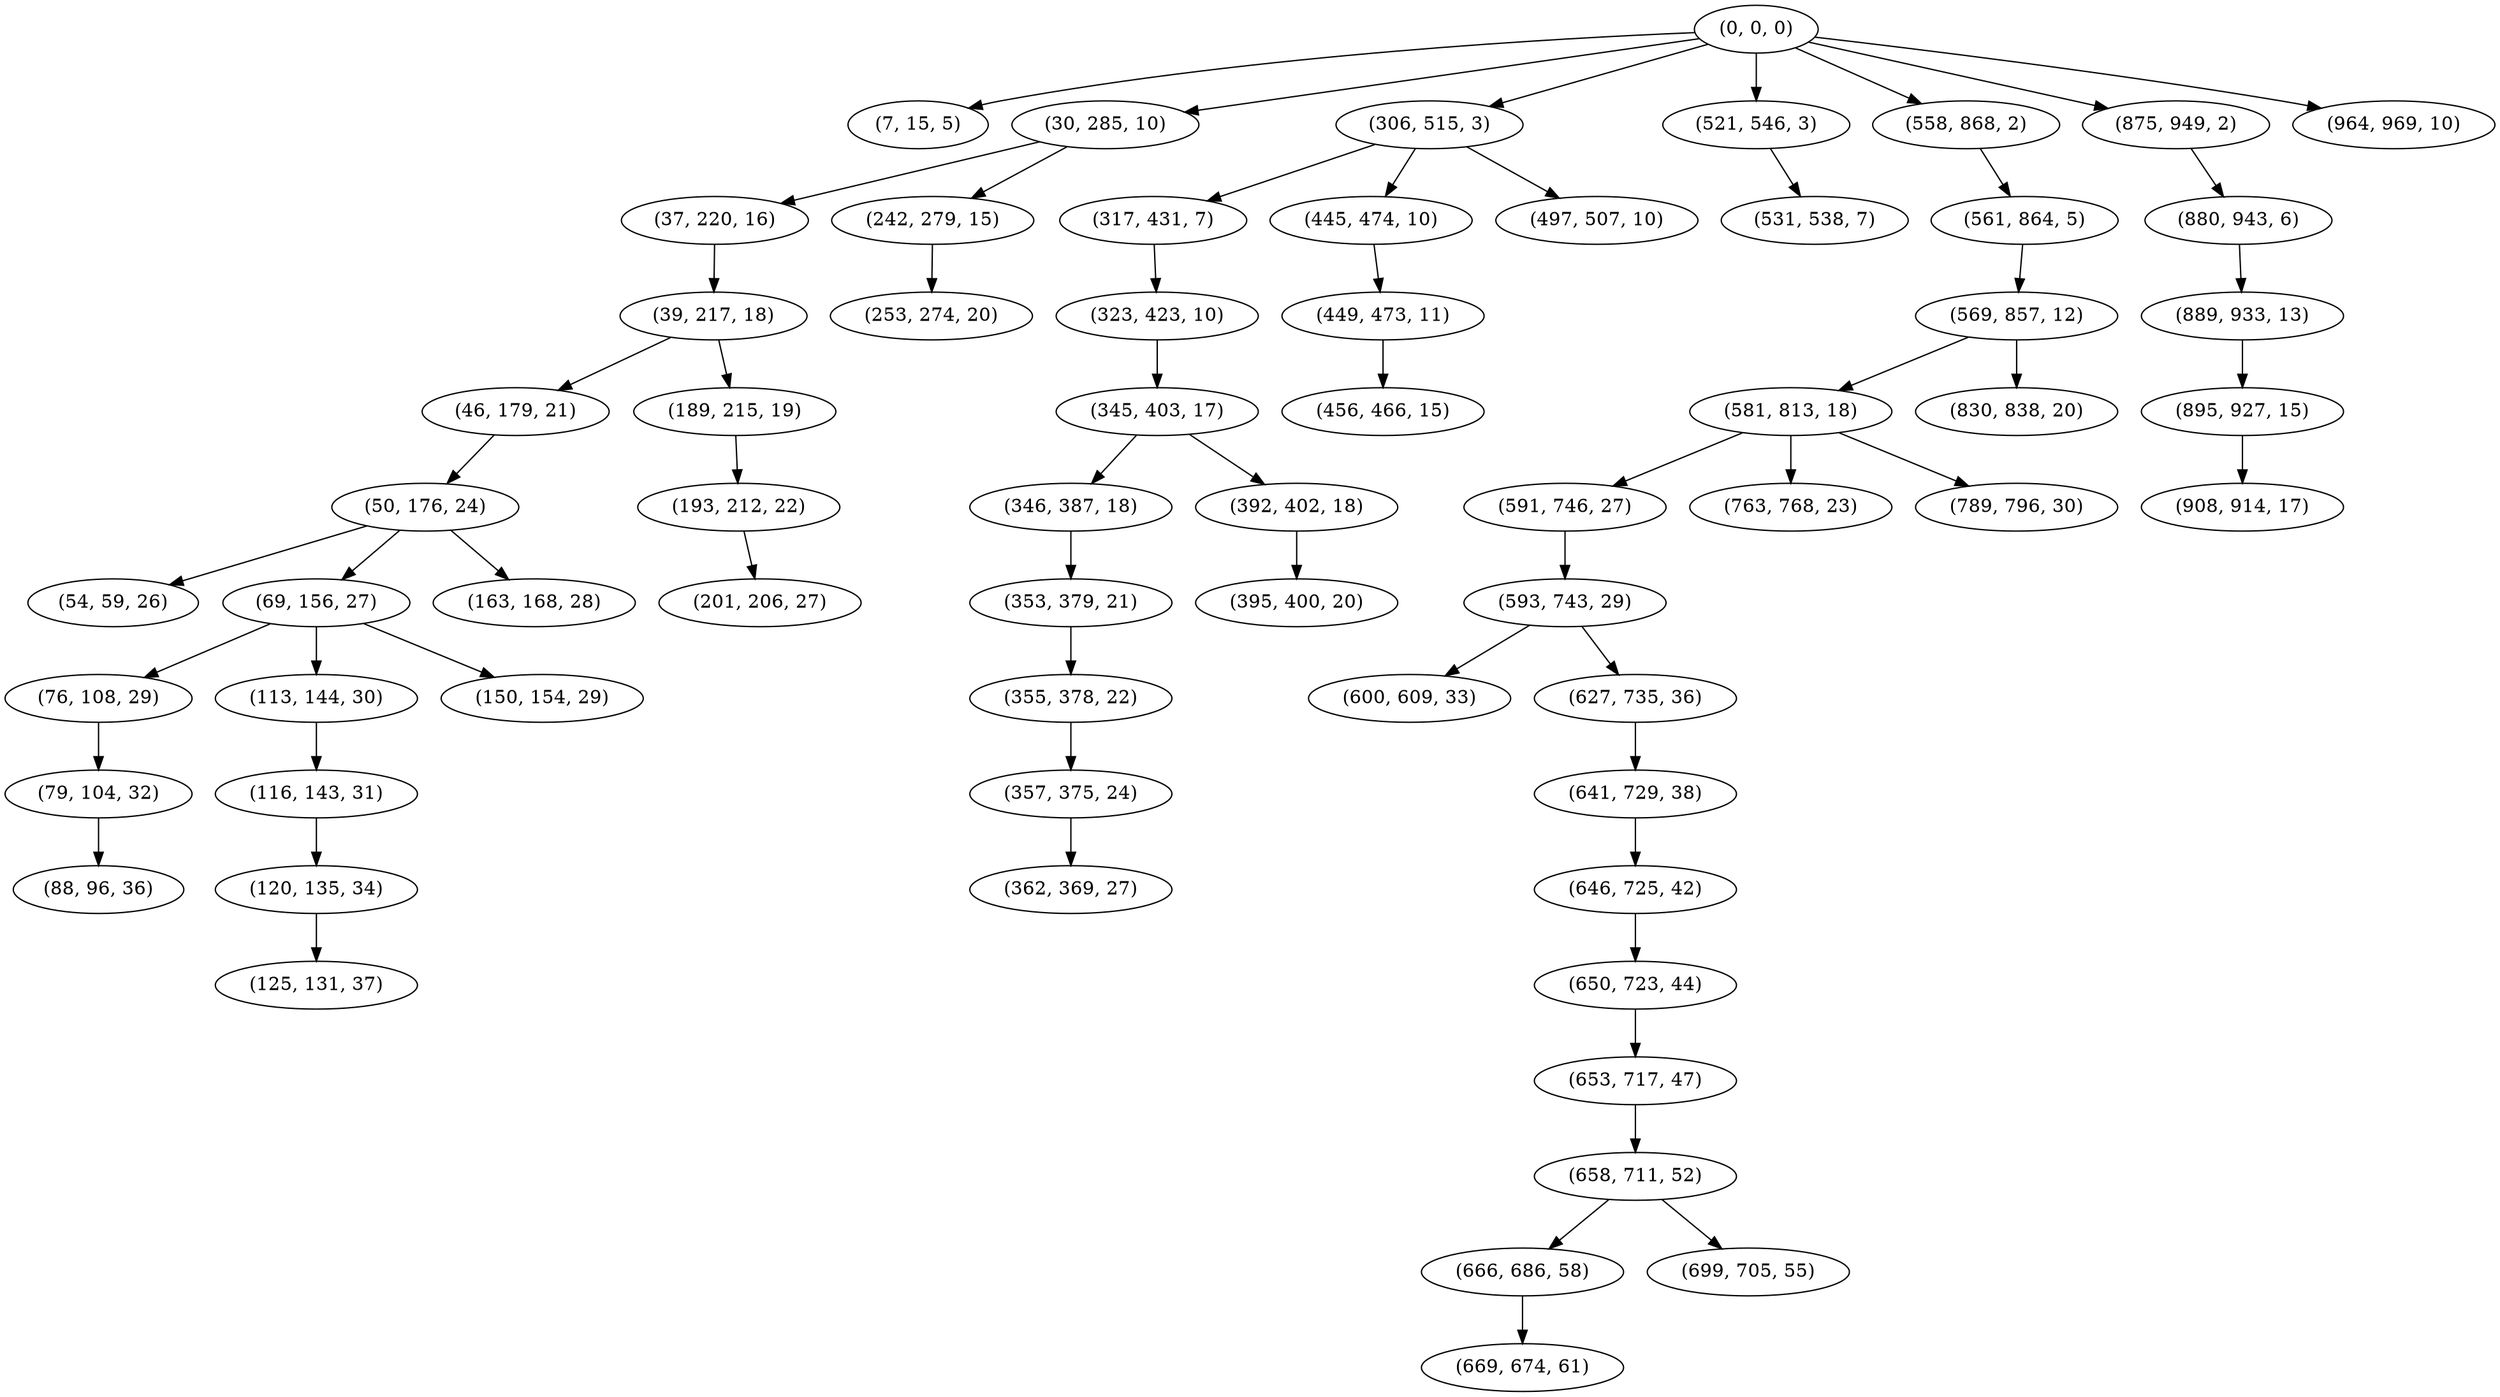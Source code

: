 digraph tree {
    "(0, 0, 0)";
    "(7, 15, 5)";
    "(30, 285, 10)";
    "(37, 220, 16)";
    "(39, 217, 18)";
    "(46, 179, 21)";
    "(50, 176, 24)";
    "(54, 59, 26)";
    "(69, 156, 27)";
    "(76, 108, 29)";
    "(79, 104, 32)";
    "(88, 96, 36)";
    "(113, 144, 30)";
    "(116, 143, 31)";
    "(120, 135, 34)";
    "(125, 131, 37)";
    "(150, 154, 29)";
    "(163, 168, 28)";
    "(189, 215, 19)";
    "(193, 212, 22)";
    "(201, 206, 27)";
    "(242, 279, 15)";
    "(253, 274, 20)";
    "(306, 515, 3)";
    "(317, 431, 7)";
    "(323, 423, 10)";
    "(345, 403, 17)";
    "(346, 387, 18)";
    "(353, 379, 21)";
    "(355, 378, 22)";
    "(357, 375, 24)";
    "(362, 369, 27)";
    "(392, 402, 18)";
    "(395, 400, 20)";
    "(445, 474, 10)";
    "(449, 473, 11)";
    "(456, 466, 15)";
    "(497, 507, 10)";
    "(521, 546, 3)";
    "(531, 538, 7)";
    "(558, 868, 2)";
    "(561, 864, 5)";
    "(569, 857, 12)";
    "(581, 813, 18)";
    "(591, 746, 27)";
    "(593, 743, 29)";
    "(600, 609, 33)";
    "(627, 735, 36)";
    "(641, 729, 38)";
    "(646, 725, 42)";
    "(650, 723, 44)";
    "(653, 717, 47)";
    "(658, 711, 52)";
    "(666, 686, 58)";
    "(669, 674, 61)";
    "(699, 705, 55)";
    "(763, 768, 23)";
    "(789, 796, 30)";
    "(830, 838, 20)";
    "(875, 949, 2)";
    "(880, 943, 6)";
    "(889, 933, 13)";
    "(895, 927, 15)";
    "(908, 914, 17)";
    "(964, 969, 10)";
    "(0, 0, 0)" -> "(7, 15, 5)";
    "(0, 0, 0)" -> "(30, 285, 10)";
    "(0, 0, 0)" -> "(306, 515, 3)";
    "(0, 0, 0)" -> "(521, 546, 3)";
    "(0, 0, 0)" -> "(558, 868, 2)";
    "(0, 0, 0)" -> "(875, 949, 2)";
    "(0, 0, 0)" -> "(964, 969, 10)";
    "(30, 285, 10)" -> "(37, 220, 16)";
    "(30, 285, 10)" -> "(242, 279, 15)";
    "(37, 220, 16)" -> "(39, 217, 18)";
    "(39, 217, 18)" -> "(46, 179, 21)";
    "(39, 217, 18)" -> "(189, 215, 19)";
    "(46, 179, 21)" -> "(50, 176, 24)";
    "(50, 176, 24)" -> "(54, 59, 26)";
    "(50, 176, 24)" -> "(69, 156, 27)";
    "(50, 176, 24)" -> "(163, 168, 28)";
    "(69, 156, 27)" -> "(76, 108, 29)";
    "(69, 156, 27)" -> "(113, 144, 30)";
    "(69, 156, 27)" -> "(150, 154, 29)";
    "(76, 108, 29)" -> "(79, 104, 32)";
    "(79, 104, 32)" -> "(88, 96, 36)";
    "(113, 144, 30)" -> "(116, 143, 31)";
    "(116, 143, 31)" -> "(120, 135, 34)";
    "(120, 135, 34)" -> "(125, 131, 37)";
    "(189, 215, 19)" -> "(193, 212, 22)";
    "(193, 212, 22)" -> "(201, 206, 27)";
    "(242, 279, 15)" -> "(253, 274, 20)";
    "(306, 515, 3)" -> "(317, 431, 7)";
    "(306, 515, 3)" -> "(445, 474, 10)";
    "(306, 515, 3)" -> "(497, 507, 10)";
    "(317, 431, 7)" -> "(323, 423, 10)";
    "(323, 423, 10)" -> "(345, 403, 17)";
    "(345, 403, 17)" -> "(346, 387, 18)";
    "(345, 403, 17)" -> "(392, 402, 18)";
    "(346, 387, 18)" -> "(353, 379, 21)";
    "(353, 379, 21)" -> "(355, 378, 22)";
    "(355, 378, 22)" -> "(357, 375, 24)";
    "(357, 375, 24)" -> "(362, 369, 27)";
    "(392, 402, 18)" -> "(395, 400, 20)";
    "(445, 474, 10)" -> "(449, 473, 11)";
    "(449, 473, 11)" -> "(456, 466, 15)";
    "(521, 546, 3)" -> "(531, 538, 7)";
    "(558, 868, 2)" -> "(561, 864, 5)";
    "(561, 864, 5)" -> "(569, 857, 12)";
    "(569, 857, 12)" -> "(581, 813, 18)";
    "(569, 857, 12)" -> "(830, 838, 20)";
    "(581, 813, 18)" -> "(591, 746, 27)";
    "(581, 813, 18)" -> "(763, 768, 23)";
    "(581, 813, 18)" -> "(789, 796, 30)";
    "(591, 746, 27)" -> "(593, 743, 29)";
    "(593, 743, 29)" -> "(600, 609, 33)";
    "(593, 743, 29)" -> "(627, 735, 36)";
    "(627, 735, 36)" -> "(641, 729, 38)";
    "(641, 729, 38)" -> "(646, 725, 42)";
    "(646, 725, 42)" -> "(650, 723, 44)";
    "(650, 723, 44)" -> "(653, 717, 47)";
    "(653, 717, 47)" -> "(658, 711, 52)";
    "(658, 711, 52)" -> "(666, 686, 58)";
    "(658, 711, 52)" -> "(699, 705, 55)";
    "(666, 686, 58)" -> "(669, 674, 61)";
    "(875, 949, 2)" -> "(880, 943, 6)";
    "(880, 943, 6)" -> "(889, 933, 13)";
    "(889, 933, 13)" -> "(895, 927, 15)";
    "(895, 927, 15)" -> "(908, 914, 17)";
}
